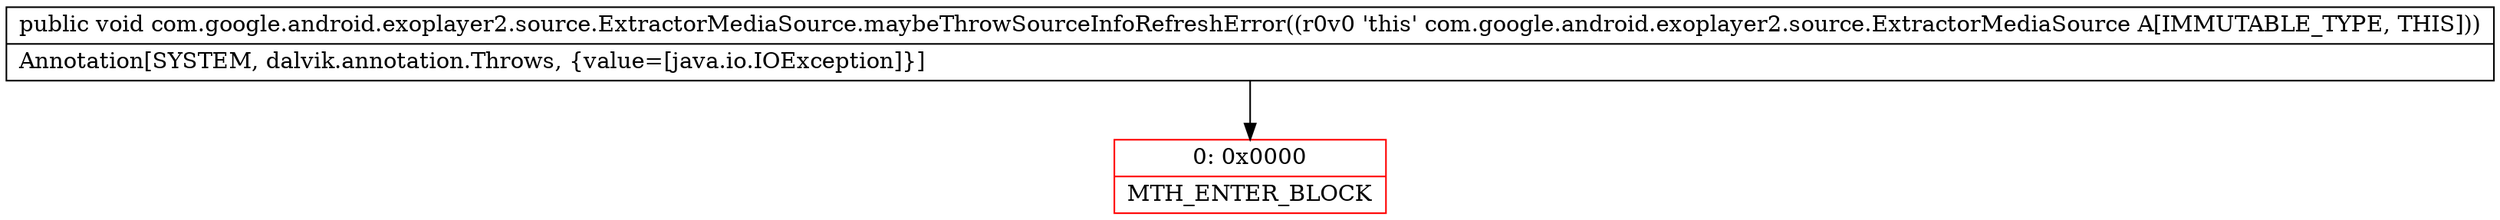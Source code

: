 digraph "CFG forcom.google.android.exoplayer2.source.ExtractorMediaSource.maybeThrowSourceInfoRefreshError()V" {
subgraph cluster_Region_883542744 {
label = "R(0)";
node [shape=record,color=blue];
}
Node_0 [shape=record,color=red,label="{0\:\ 0x0000|MTH_ENTER_BLOCK\l}"];
MethodNode[shape=record,label="{public void com.google.android.exoplayer2.source.ExtractorMediaSource.maybeThrowSourceInfoRefreshError((r0v0 'this' com.google.android.exoplayer2.source.ExtractorMediaSource A[IMMUTABLE_TYPE, THIS]))  | Annotation[SYSTEM, dalvik.annotation.Throws, \{value=[java.io.IOException]\}]\l}"];
MethodNode -> Node_0;
}

